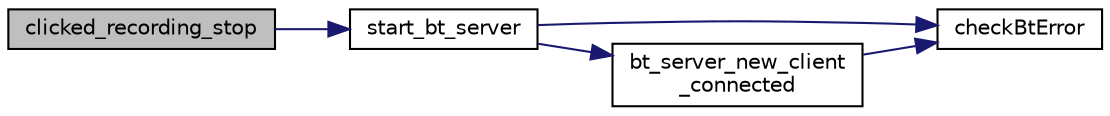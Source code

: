 digraph "clicked_recording_stop"
{
  edge [fontname="Helvetica",fontsize="10",labelfontname="Helvetica",labelfontsize="10"];
  node [fontname="Helvetica",fontsize="10",shape=record];
  rankdir="LR";
  Node3 [label="clicked_recording_stop",height=0.2,width=0.4,color="black", fillcolor="grey75", style="filled", fontcolor="black"];
  Node3 -> Node4 [color="midnightblue",fontsize="10",style="solid",fontname="Helvetica"];
  Node4 [label="start_bt_server",height=0.2,width=0.4,color="black", fillcolor="white", style="filled",URL="$server__network_8h.html#a6a7782ec26b7c4707478f9225025038f",tooltip="Bluetooth server management : start the server. "];
  Node4 -> Node5 [color="midnightblue",fontsize="10",style="solid",fontname="Helvetica"];
  Node5 [label="checkBtError",height=0.2,width=0.4,color="black", fillcolor="white", style="filled",URL="$server__network_8c.html#a73fdcc51ef259d53e6843b158ba2646d",tooltip="Check the different type of error you can have for a given function. "];
  Node4 -> Node6 [color="midnightblue",fontsize="10",style="solid",fontname="Helvetica"];
  Node6 [label="bt_server_new_client\l_connected",height=0.2,width=0.4,color="black", fillcolor="white", style="filled",URL="$server__network_8c.html#a08dcb8242e195cf95c917fec85773284",tooltip="Let the client connecting to the server and then send the data to them. "];
  Node6 -> Node5 [color="midnightblue",fontsize="10",style="solid",fontname="Helvetica"];
}
